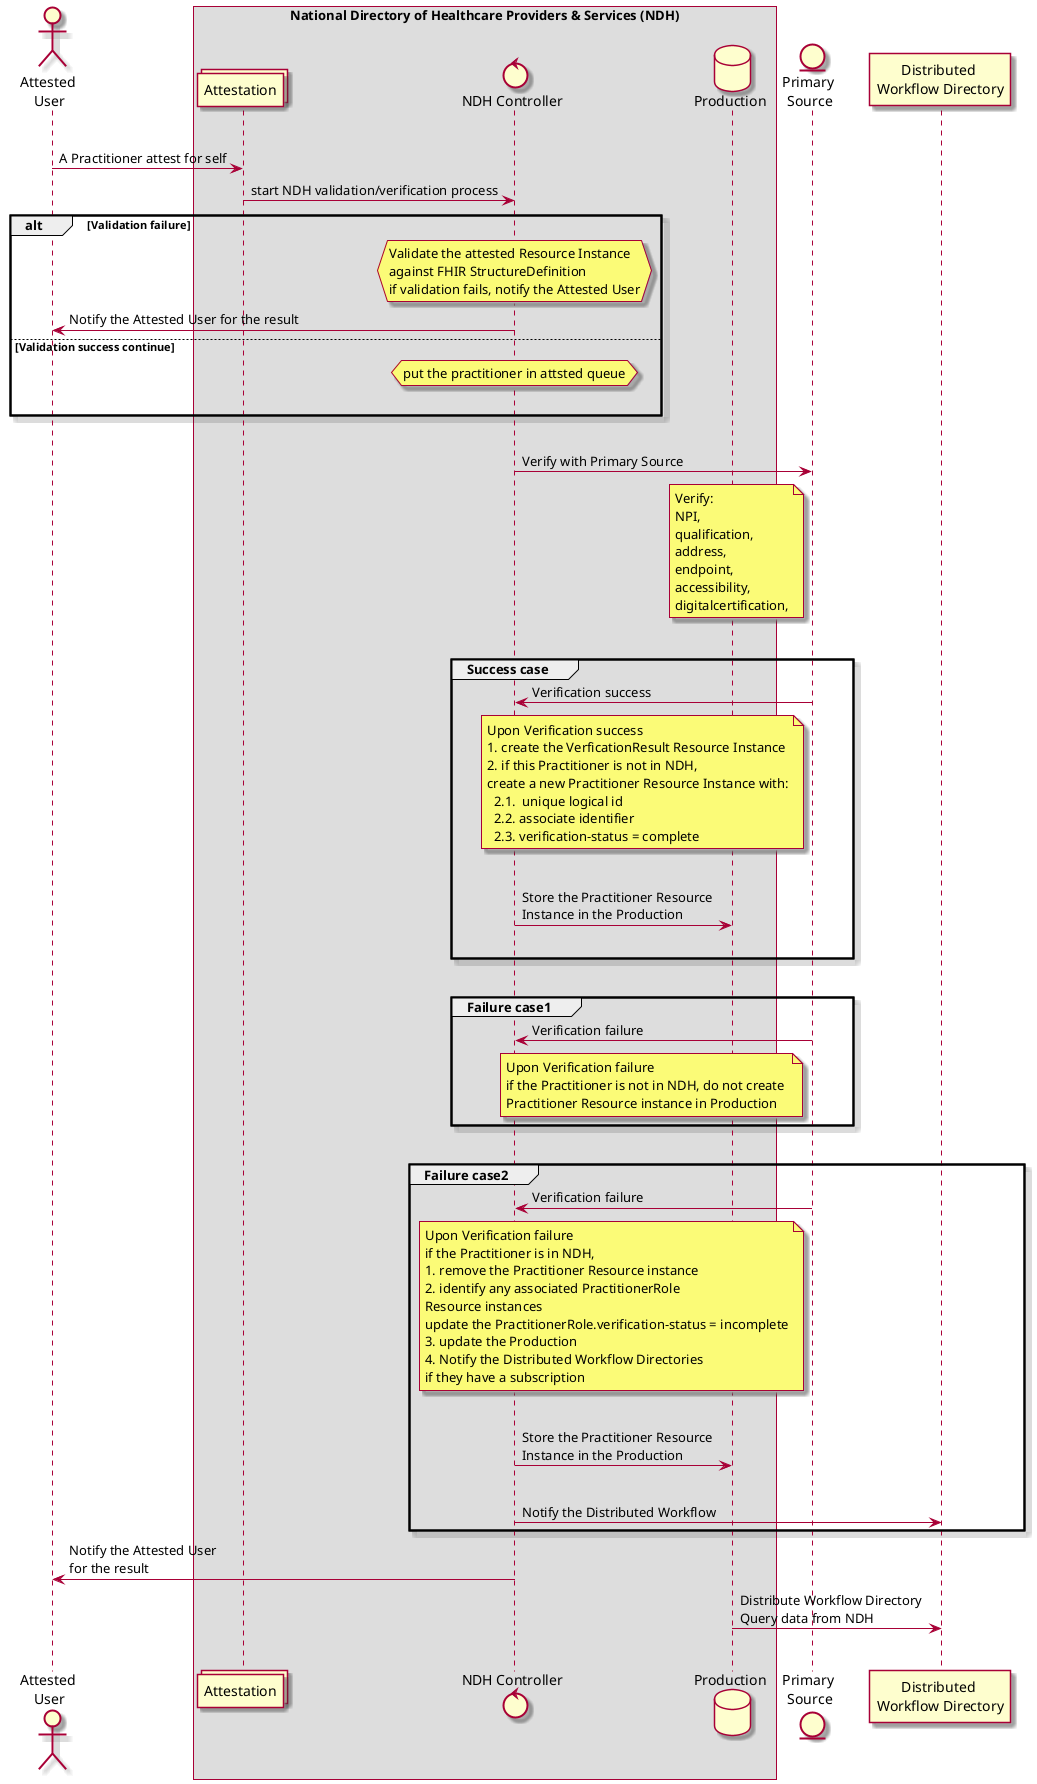 @startuml

skin rose 
actor "Attested \nUser" as AU
box National Directory of Healthcare Providers & Services (NDH)
    collections "Attestation" as AQ
    control "NDH Controller" as NC
    database "Production" as P
end box
entity "Primary \nSource" as PS
participant "Distributed \nWorkflow Directory" as DWD
|||
AU -> AQ : A Practitioner attest for self
AQ -> NC : start NDH validation/verification process

alt Validation failure
hnote over NC
  Validate the attested Resource Instance
  against FHIR StructureDefinition
  if validation fails, notify the Attested User
end note
NC -> AU : Notify the Attested User for the result
else Validation success continue
hnote over NC 
    put the practitioner in attsted queue
end note
|||
end


|||
NC -> PS : Verify with Primary Source
note left of PS
    Verify: 
    NPI,
    qualification,
    address,
    endpoint,
    accessibility,
    digitalcertification,
end note
|||

group Success case
PS -> NC : Verification success
note left of PS
    Upon Verification success
    1. create the VerficationResult Resource Instance
    2. if this Practitioner is not in NDH, 
    create a new Practitioner Resource Instance with:
      2.1.  unique logical id
      2.2. associate identifier
      2.3. verification-status = complete
end note
|||

NC -> P : Store the Practitioner Resource \nInstance in the Production
|||
end
|||
group Failure case1
PS -> NC : Verification failure
note left of PS
    Upon Verification failure
    if the Practitioner is not in NDH, do not create 
    Practitioner Resource instance in Production
end note
end
|||
group Failure case2
PS -> NC : Verification failure
note left of PS
    Upon Verification failure
    if the Practitioner is in NDH, 
    1. remove the Practitioner Resource instance 
    2. identify any associated PractitionerRole 
    Resource instances
    update the PractitionerRole.verification-status = incomplete
    3. update the Production
    4. Notify the Distributed Workflow Directories 
    if they have a subscription 
end note
|||
NC -> P : Store the Practitioner Resource \nInstance in the Production
|||
NC -> DWD : Notify the Distributed Workflow
end

NC -> AU : Notify the Attested User \nfor the result

P -> DWD : Distribute Workflow Directory \nQuery data from NDH
|||

@enduml
